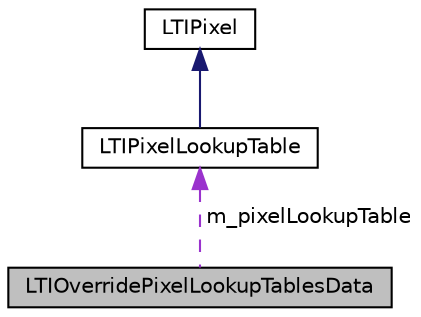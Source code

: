 digraph "LTIOverridePixelLookupTablesData"
{
  bgcolor="transparent";
  edge [fontname="Helvetica",fontsize="10",labelfontname="Helvetica",labelfontsize="10"];
  node [fontname="Helvetica",fontsize="10",shape=record];
  Node1 [label="LTIOverridePixelLookupTablesData",height=0.2,width=0.4,color="black", fillcolor="grey75", style="filled" fontcolor="black"];
  Node2 -> Node1 [dir="back",color="darkorchid3",fontsize="10",style="dashed",label=" m_pixelLookupTable" ,fontname="Helvetica"];
  Node2 [label="LTIPixelLookupTable",height=0.2,width=0.4,color="black",URL="$a00096.html",tooltip="color lookup table "];
  Node3 -> Node2 [dir="back",color="midnightblue",fontsize="10",style="solid",fontname="Helvetica"];
  Node3 [label="LTIPixel",height=0.2,width=0.4,color="black",URL="$a00095.html",tooltip="basic properties of a pixel "];
}
